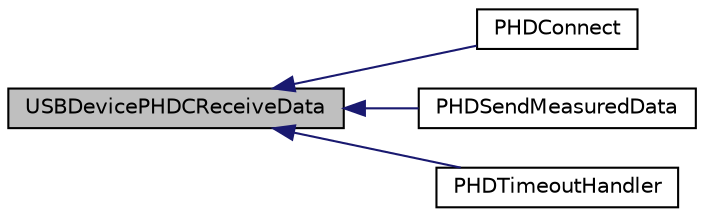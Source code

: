 digraph "USBDevicePHDCReceiveData"
{
  edge [fontname="Helvetica",fontsize="10",labelfontname="Helvetica",labelfontsize="10"];
  node [fontname="Helvetica",fontsize="10",shape=record];
  rankdir="LR";
  Node1 [label="USBDevicePHDCReceiveData",height=0.2,width=0.4,color="black", fillcolor="grey75", style="filled", fontcolor="black"];
  Node1 -> Node2 [dir="back",color="midnightblue",fontsize="10",style="solid",fontname="Helvetica"];
  Node2 [label="PHDConnect",height=0.2,width=0.4,color="black", fillcolor="white", style="filled",URL="$usb__function__phdc__com__model_8c.html#a2bc43327f3d63bbc638b32a0212e92e8"];
  Node1 -> Node3 [dir="back",color="midnightblue",fontsize="10",style="solid",fontname="Helvetica"];
  Node3 [label="PHDSendMeasuredData",height=0.2,width=0.4,color="black", fillcolor="white", style="filled",URL="$usb__function__phdc__com__model_8c.html#a8a64ce19401b8f808b904707e11acd86"];
  Node1 -> Node4 [dir="back",color="midnightblue",fontsize="10",style="solid",fontname="Helvetica"];
  Node4 [label="PHDTimeoutHandler",height=0.2,width=0.4,color="black", fillcolor="white", style="filled",URL="$usb__function__phdc__com__model_8c.html#a22d6eb1c93ff621b3e66153133d46fdf"];
}
